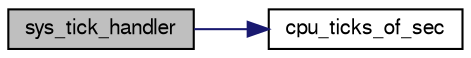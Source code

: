 digraph "sys_tick_handler"
{
  edge [fontname="FreeSans",fontsize="10",labelfontname="FreeSans",labelfontsize="10"];
  node [fontname="FreeSans",fontsize="10",shape=record];
  rankdir="LR";
  Node1 [label="sys_tick_handler",height=0.2,width=0.4,color="black", fillcolor="grey75", style="filled", fontcolor="black"];
  Node1 -> Node2 [color="midnightblue",fontsize="10",style="solid",fontname="FreeSans"];
  Node2 [label="cpu_ticks_of_sec",height=0.2,width=0.4,color="black", fillcolor="white", style="filled",URL="$sys__time_8h.html#ac32566a6fc1f80520e4484ce581f45a5"];
}
